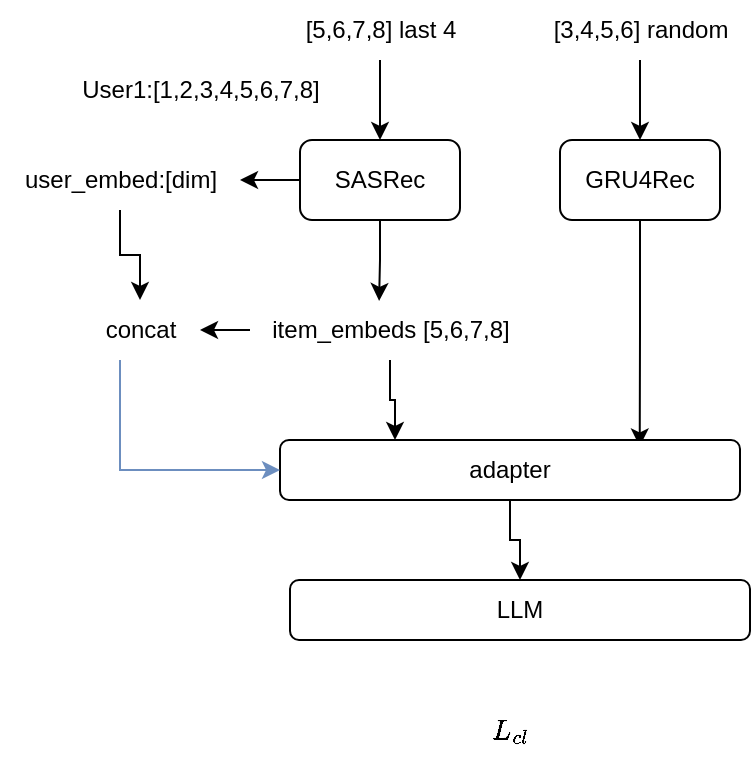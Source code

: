 <mxfile version="28.2.1">
  <diagram name="第 1 页" id="93aCTpJLAL_9xejAEjMj">
    <mxGraphModel dx="1500" dy="463" grid="1" gridSize="10" guides="1" tooltips="1" connect="1" arrows="1" fold="1" page="1" pageScale="1" pageWidth="827" pageHeight="1169" math="1" shadow="0">
      <root>
        <mxCell id="0" />
        <mxCell id="1" parent="0" />
        <mxCell id="J960qSndon-mCkZW82JH-14" value="" style="edgeStyle=orthogonalEdgeStyle;rounded=0;orthogonalLoop=1;jettySize=auto;html=1;entryX=0.461;entryY=0.015;entryDx=0;entryDy=0;entryPerimeter=0;" edge="1" parent="1" source="J960qSndon-mCkZW82JH-1" target="J960qSndon-mCkZW82JH-20">
          <mxGeometry relative="1" as="geometry" />
        </mxCell>
        <mxCell id="J960qSndon-mCkZW82JH-19" style="edgeStyle=orthogonalEdgeStyle;rounded=0;orthogonalLoop=1;jettySize=auto;html=1;exitX=0;exitY=0.5;exitDx=0;exitDy=0;" edge="1" parent="1" source="J960qSndon-mCkZW82JH-1" target="J960qSndon-mCkZW82JH-18">
          <mxGeometry relative="1" as="geometry" />
        </mxCell>
        <mxCell id="J960qSndon-mCkZW82JH-1" value="SASRec" style="rounded=1;whiteSpace=wrap;html=1;" vertex="1" parent="1">
          <mxGeometry x="90" y="120" width="80" height="40" as="geometry" />
        </mxCell>
        <mxCell id="J960qSndon-mCkZW82JH-15" value="" style="edgeStyle=orthogonalEdgeStyle;rounded=0;orthogonalLoop=1;jettySize=auto;html=1;entryX=0.782;entryY=0.107;entryDx=0;entryDy=0;entryPerimeter=0;" edge="1" parent="1" source="J960qSndon-mCkZW82JH-2" target="J960qSndon-mCkZW82JH-13">
          <mxGeometry relative="1" as="geometry" />
        </mxCell>
        <mxCell id="J960qSndon-mCkZW82JH-2" value="GRU4Rec" style="rounded=1;whiteSpace=wrap;html=1;" vertex="1" parent="1">
          <mxGeometry x="220" y="120" width="80" height="40" as="geometry" />
        </mxCell>
        <mxCell id="J960qSndon-mCkZW82JH-6" value="User1:[1,2,3,4,5,6,7,8]" style="text;html=1;align=center;verticalAlign=middle;resizable=0;points=[];autosize=1;strokeColor=none;fillColor=none;" vertex="1" parent="1">
          <mxGeometry x="-30" y="80" width="140" height="30" as="geometry" />
        </mxCell>
        <mxCell id="J960qSndon-mCkZW82JH-11" value="" style="edgeStyle=orthogonalEdgeStyle;rounded=0;orthogonalLoop=1;jettySize=auto;html=1;" edge="1" parent="1" source="J960qSndon-mCkZW82JH-7" target="J960qSndon-mCkZW82JH-1">
          <mxGeometry relative="1" as="geometry" />
        </mxCell>
        <mxCell id="J960qSndon-mCkZW82JH-7" value="[5,6,7,8] last 4" style="text;html=1;align=center;verticalAlign=middle;resizable=0;points=[];autosize=1;strokeColor=none;fillColor=none;" vertex="1" parent="1">
          <mxGeometry x="80" y="50" width="100" height="30" as="geometry" />
        </mxCell>
        <mxCell id="J960qSndon-mCkZW82JH-12" value="" style="edgeStyle=orthogonalEdgeStyle;rounded=0;orthogonalLoop=1;jettySize=auto;html=1;" edge="1" parent="1" source="J960qSndon-mCkZW82JH-8" target="J960qSndon-mCkZW82JH-2">
          <mxGeometry relative="1" as="geometry" />
        </mxCell>
        <mxCell id="J960qSndon-mCkZW82JH-8" value="[3,4,5,6] random" style="text;html=1;align=center;verticalAlign=middle;resizable=0;points=[];autosize=1;strokeColor=none;fillColor=none;" vertex="1" parent="1">
          <mxGeometry x="205" y="50" width="110" height="30" as="geometry" />
        </mxCell>
        <mxCell id="J960qSndon-mCkZW82JH-35" value="" style="edgeStyle=orthogonalEdgeStyle;rounded=0;orthogonalLoop=1;jettySize=auto;html=1;" edge="1" parent="1" source="J960qSndon-mCkZW82JH-13" target="J960qSndon-mCkZW82JH-34">
          <mxGeometry relative="1" as="geometry" />
        </mxCell>
        <mxCell id="J960qSndon-mCkZW82JH-13" value="adapter" style="rounded=1;whiteSpace=wrap;html=1;" vertex="1" parent="1">
          <mxGeometry x="80" y="270" width="230" height="30" as="geometry" />
        </mxCell>
        <mxCell id="J960qSndon-mCkZW82JH-16" value="$$L_{cl}$$" style="text;html=1;align=center;verticalAlign=middle;resizable=0;points=[];autosize=1;strokeColor=none;fillColor=none;" vertex="1" parent="1">
          <mxGeometry x="155" y="400" width="80" height="30" as="geometry" />
        </mxCell>
        <mxCell id="J960qSndon-mCkZW82JH-23" value="" style="edgeStyle=orthogonalEdgeStyle;rounded=0;orthogonalLoop=1;jettySize=auto;html=1;" edge="1" parent="1" source="J960qSndon-mCkZW82JH-18" target="J960qSndon-mCkZW82JH-22">
          <mxGeometry relative="1" as="geometry" />
        </mxCell>
        <mxCell id="J960qSndon-mCkZW82JH-18" value="user_embed:[dim]" style="text;html=1;align=center;verticalAlign=middle;resizable=0;points=[];autosize=1;strokeColor=none;fillColor=none;" vertex="1" parent="1">
          <mxGeometry x="-60" y="125" width="120" height="30" as="geometry" />
        </mxCell>
        <mxCell id="J960qSndon-mCkZW82JH-21" value="" style="edgeStyle=orthogonalEdgeStyle;rounded=0;orthogonalLoop=1;jettySize=auto;html=1;entryX=0.25;entryY=0;entryDx=0;entryDy=0;" edge="1" parent="1" source="J960qSndon-mCkZW82JH-20" target="J960qSndon-mCkZW82JH-13">
          <mxGeometry relative="1" as="geometry" />
        </mxCell>
        <mxCell id="J960qSndon-mCkZW82JH-24" value="" style="edgeStyle=orthogonalEdgeStyle;rounded=0;orthogonalLoop=1;jettySize=auto;html=1;" edge="1" parent="1" source="J960qSndon-mCkZW82JH-20" target="J960qSndon-mCkZW82JH-22">
          <mxGeometry relative="1" as="geometry" />
        </mxCell>
        <mxCell id="J960qSndon-mCkZW82JH-20" value="item_embeds [5,6,7,8]" style="text;html=1;align=center;verticalAlign=middle;resizable=0;points=[];autosize=1;strokeColor=none;fillColor=none;" vertex="1" parent="1">
          <mxGeometry x="65" y="200" width="140" height="30" as="geometry" />
        </mxCell>
        <mxCell id="J960qSndon-mCkZW82JH-22" value="concat" style="text;html=1;align=center;verticalAlign=middle;resizable=0;points=[];autosize=1;strokeColor=none;fillColor=none;" vertex="1" parent="1">
          <mxGeometry x="-20" y="200" width="60" height="30" as="geometry" />
        </mxCell>
        <mxCell id="J960qSndon-mCkZW82JH-26" value="" style="edgeStyle=orthogonalEdgeStyle;rounded=0;orthogonalLoop=1;jettySize=auto;html=1;entryX=0;entryY=0.5;entryDx=0;entryDy=0;fillColor=#dae8fc;strokeColor=#6c8ebf;" edge="1" parent="1" source="J960qSndon-mCkZW82JH-22" target="J960qSndon-mCkZW82JH-13">
          <mxGeometry relative="1" as="geometry">
            <mxPoint x="20" y="290" as="sourcePoint" />
            <mxPoint x="30" y="335" as="targetPoint" />
            <Array as="points">
              <mxPoint y="285" />
            </Array>
          </mxGeometry>
        </mxCell>
        <mxCell id="J960qSndon-mCkZW82JH-34" value="LLM" style="rounded=1;whiteSpace=wrap;html=1;" vertex="1" parent="1">
          <mxGeometry x="85" y="340" width="230" height="30" as="geometry" />
        </mxCell>
      </root>
    </mxGraphModel>
  </diagram>
</mxfile>
